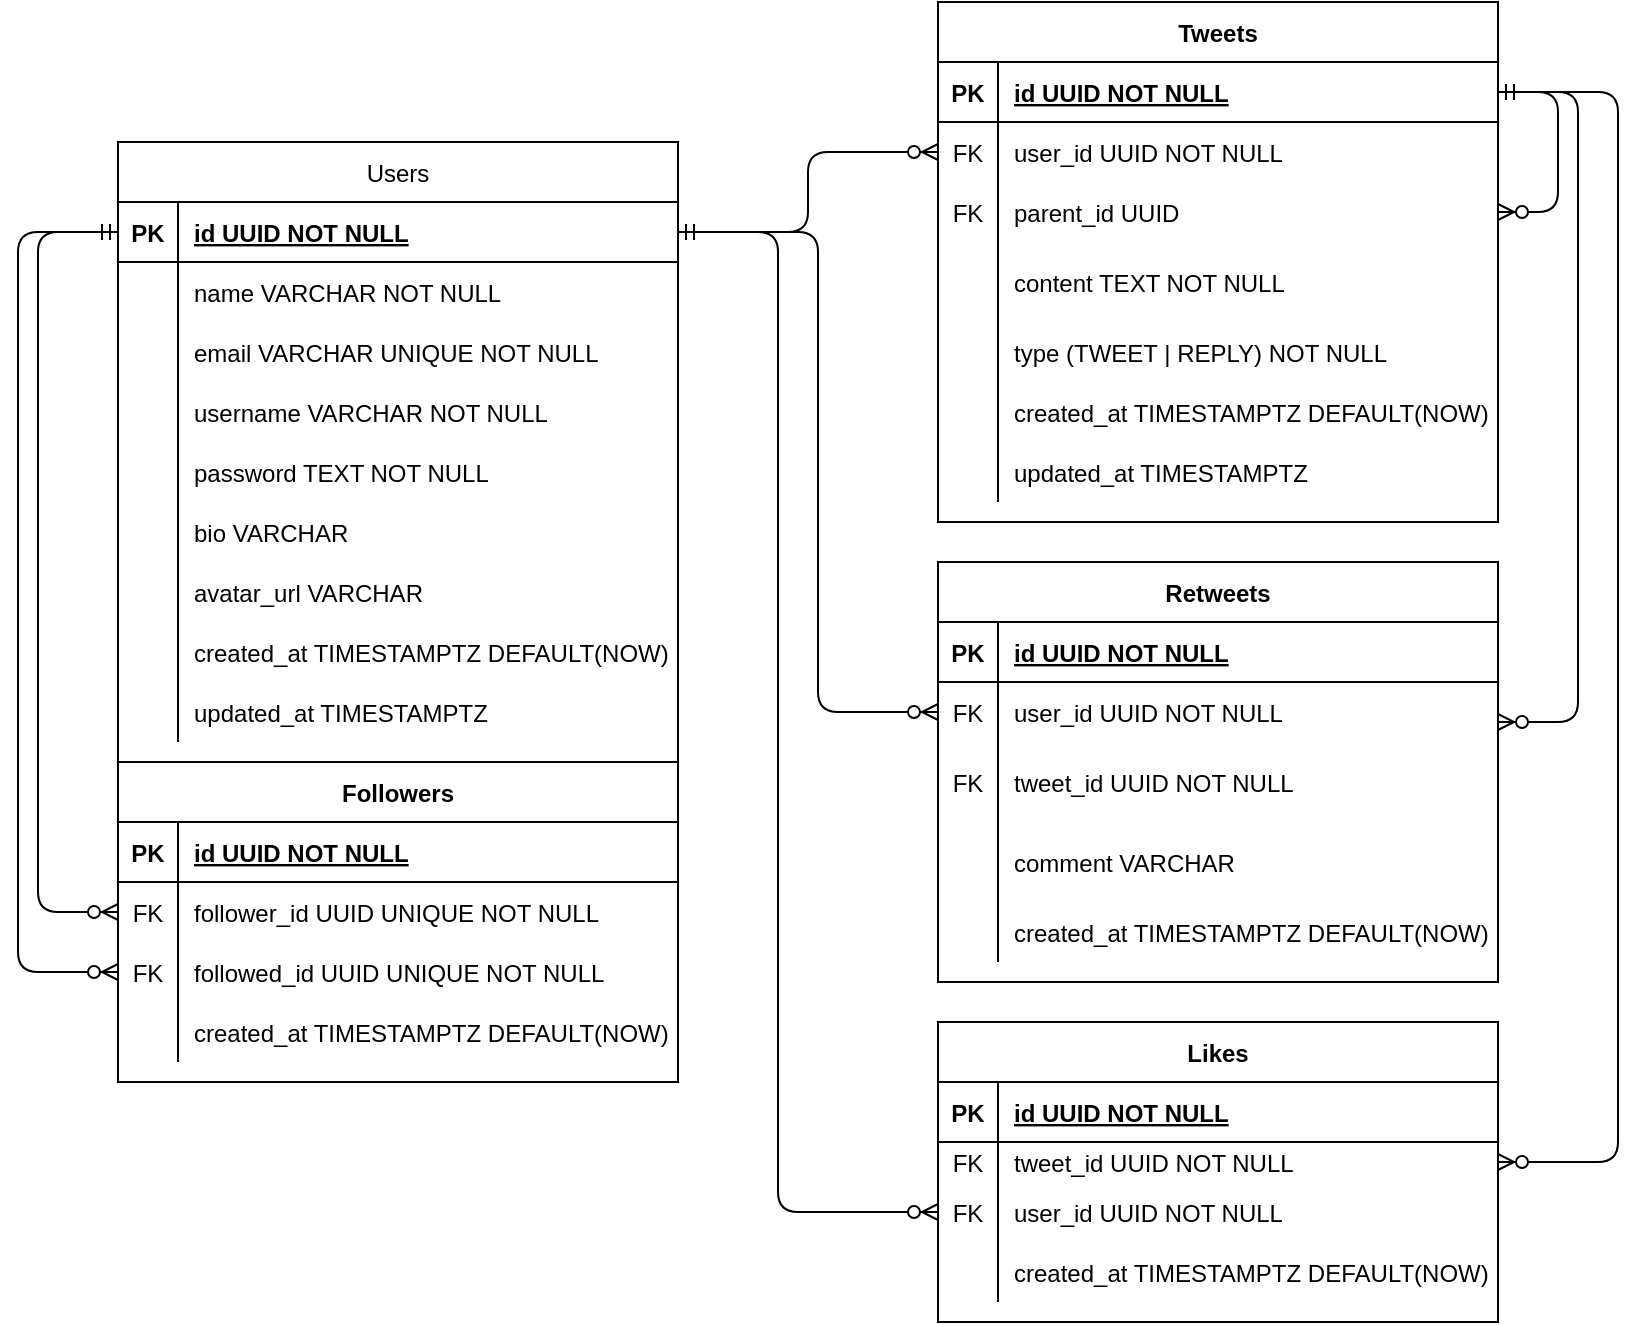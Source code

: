<mxfile>
    <diagram id="M7ocC-4R6Kufaanmz7by" name="Page-1">
        <mxGraphModel dx="366" dy="410" grid="1" gridSize="10" guides="1" tooltips="1" connect="1" arrows="1" fold="1" page="1" pageScale="1" pageWidth="850" pageHeight="1100" math="0" shadow="0">
            <root>
                <mxCell id="0"/>
                <mxCell id="1" parent="0"/>
                <mxCell id="2" value="Tweets" style="shape=table;startSize=30;container=1;collapsible=1;childLayout=tableLayout;fixedRows=1;rowLines=0;fontStyle=1;align=center;resizeLast=1;" parent="1" vertex="1">
                    <mxGeometry x="500" y="20" width="280" height="260" as="geometry"/>
                </mxCell>
                <mxCell id="3" value="" style="shape=partialRectangle;collapsible=0;dropTarget=0;pointerEvents=0;fillColor=none;points=[[0,0.5],[1,0.5]];portConstraint=eastwest;top=0;left=0;right=0;bottom=1;" parent="2" vertex="1">
                    <mxGeometry y="30" width="280" height="30" as="geometry"/>
                </mxCell>
                <mxCell id="4" value="PK" style="shape=partialRectangle;overflow=hidden;connectable=0;fillColor=none;top=0;left=0;bottom=0;right=0;fontStyle=1;" parent="3" vertex="1">
                    <mxGeometry width="30" height="30" as="geometry">
                        <mxRectangle width="30" height="30" as="alternateBounds"/>
                    </mxGeometry>
                </mxCell>
                <mxCell id="5" value="id UUID NOT NULL " style="shape=partialRectangle;overflow=hidden;connectable=0;fillColor=none;top=0;left=0;bottom=0;right=0;align=left;spacingLeft=6;fontStyle=5;" parent="3" vertex="1">
                    <mxGeometry x="30" width="250" height="30" as="geometry">
                        <mxRectangle width="250" height="30" as="alternateBounds"/>
                    </mxGeometry>
                </mxCell>
                <mxCell id="6" value="" style="shape=partialRectangle;collapsible=0;dropTarget=0;pointerEvents=0;fillColor=none;points=[[0,0.5],[1,0.5]];portConstraint=eastwest;top=0;left=0;right=0;bottom=0;" parent="2" vertex="1">
                    <mxGeometry y="60" width="280" height="30" as="geometry"/>
                </mxCell>
                <mxCell id="7" value="FK" style="shape=partialRectangle;overflow=hidden;connectable=0;fillColor=none;top=0;left=0;bottom=0;right=0;" parent="6" vertex="1">
                    <mxGeometry width="30" height="30" as="geometry">
                        <mxRectangle width="30" height="30" as="alternateBounds"/>
                    </mxGeometry>
                </mxCell>
                <mxCell id="8" value="user_id UUID NOT NULL" style="shape=partialRectangle;overflow=hidden;connectable=0;fillColor=none;top=0;left=0;bottom=0;right=0;align=left;spacingLeft=6;" parent="6" vertex="1">
                    <mxGeometry x="30" width="250" height="30" as="geometry">
                        <mxRectangle width="250" height="30" as="alternateBounds"/>
                    </mxGeometry>
                </mxCell>
                <mxCell id="141" style="shape=partialRectangle;collapsible=0;dropTarget=0;pointerEvents=0;fillColor=none;points=[[0,0.5],[1,0.5]];portConstraint=eastwest;top=0;left=0;right=0;bottom=0;" parent="2" vertex="1">
                    <mxGeometry y="90" width="280" height="30" as="geometry"/>
                </mxCell>
                <mxCell id="142" value="FK" style="shape=partialRectangle;overflow=hidden;connectable=0;fillColor=none;top=0;left=0;bottom=0;right=0;" parent="141" vertex="1">
                    <mxGeometry width="30" height="30" as="geometry">
                        <mxRectangle width="30" height="30" as="alternateBounds"/>
                    </mxGeometry>
                </mxCell>
                <mxCell id="143" value="parent_id UUID" style="shape=partialRectangle;overflow=hidden;connectable=0;fillColor=none;top=0;left=0;bottom=0;right=0;align=left;spacingLeft=6;" parent="141" vertex="1">
                    <mxGeometry x="30" width="250" height="30" as="geometry">
                        <mxRectangle width="250" height="30" as="alternateBounds"/>
                    </mxGeometry>
                </mxCell>
                <mxCell id="9" value="" style="shape=partialRectangle;collapsible=0;dropTarget=0;pointerEvents=0;fillColor=none;points=[[0,0.5],[1,0.5]];portConstraint=eastwest;top=0;left=0;right=0;bottom=0;" parent="2" vertex="1">
                    <mxGeometry y="120" width="280" height="40" as="geometry"/>
                </mxCell>
                <mxCell id="10" value="" style="shape=partialRectangle;overflow=hidden;connectable=0;fillColor=none;top=0;left=0;bottom=0;right=0;" parent="9" vertex="1">
                    <mxGeometry width="30" height="40" as="geometry">
                        <mxRectangle width="30" height="40" as="alternateBounds"/>
                    </mxGeometry>
                </mxCell>
                <mxCell id="11" value="content TEXT NOT NULL" style="shape=partialRectangle;overflow=hidden;connectable=0;fillColor=none;top=0;left=0;bottom=0;right=0;align=left;spacingLeft=6;" parent="9" vertex="1">
                    <mxGeometry x="30" width="250" height="40" as="geometry">
                        <mxRectangle width="250" height="40" as="alternateBounds"/>
                    </mxGeometry>
                </mxCell>
                <mxCell id="12" style="shape=partialRectangle;collapsible=0;dropTarget=0;pointerEvents=0;fillColor=none;points=[[0,0.5],[1,0.5]];portConstraint=eastwest;top=0;left=0;right=0;bottom=0;" parent="2" vertex="1">
                    <mxGeometry y="160" width="280" height="30" as="geometry"/>
                </mxCell>
                <mxCell id="13" style="shape=partialRectangle;overflow=hidden;connectable=0;fillColor=none;top=0;left=0;bottom=0;right=0;" parent="12" vertex="1">
                    <mxGeometry width="30" height="30" as="geometry">
                        <mxRectangle width="30" height="30" as="alternateBounds"/>
                    </mxGeometry>
                </mxCell>
                <mxCell id="14" value="type (TWEET | REPLY) NOT NULL" style="shape=partialRectangle;overflow=hidden;connectable=0;fillColor=none;top=0;left=0;bottom=0;right=0;align=left;spacingLeft=6;" parent="12" vertex="1">
                    <mxGeometry x="30" width="250" height="30" as="geometry">
                        <mxRectangle width="250" height="30" as="alternateBounds"/>
                    </mxGeometry>
                </mxCell>
                <mxCell id="15" style="shape=partialRectangle;collapsible=0;dropTarget=0;pointerEvents=0;fillColor=none;points=[[0,0.5],[1,0.5]];portConstraint=eastwest;top=0;left=0;right=0;bottom=0;" parent="2" vertex="1">
                    <mxGeometry y="190" width="280" height="30" as="geometry"/>
                </mxCell>
                <mxCell id="16" style="shape=partialRectangle;overflow=hidden;connectable=0;fillColor=none;top=0;left=0;bottom=0;right=0;" parent="15" vertex="1">
                    <mxGeometry width="30" height="30" as="geometry">
                        <mxRectangle width="30" height="30" as="alternateBounds"/>
                    </mxGeometry>
                </mxCell>
                <mxCell id="17" value="created_at TIMESTAMPTZ DEFAULT(NOW)" style="shape=partialRectangle;overflow=hidden;connectable=0;fillColor=none;top=0;left=0;bottom=0;right=0;align=left;spacingLeft=6;" parent="15" vertex="1">
                    <mxGeometry x="30" width="250" height="30" as="geometry">
                        <mxRectangle width="250" height="30" as="alternateBounds"/>
                    </mxGeometry>
                </mxCell>
                <mxCell id="117" style="shape=partialRectangle;collapsible=0;dropTarget=0;pointerEvents=0;fillColor=none;points=[[0,0.5],[1,0.5]];portConstraint=eastwest;top=0;left=0;right=0;bottom=0;" parent="2" vertex="1">
                    <mxGeometry y="220" width="280" height="30" as="geometry"/>
                </mxCell>
                <mxCell id="118" style="shape=partialRectangle;overflow=hidden;connectable=0;fillColor=none;top=0;left=0;bottom=0;right=0;" parent="117" vertex="1">
                    <mxGeometry width="30" height="30" as="geometry">
                        <mxRectangle width="30" height="30" as="alternateBounds"/>
                    </mxGeometry>
                </mxCell>
                <mxCell id="119" value="updated_at TIMESTAMPTZ" style="shape=partialRectangle;overflow=hidden;connectable=0;fillColor=none;top=0;left=0;bottom=0;right=0;align=left;spacingLeft=6;" parent="117" vertex="1">
                    <mxGeometry x="30" width="250" height="30" as="geometry">
                        <mxRectangle width="250" height="30" as="alternateBounds"/>
                    </mxGeometry>
                </mxCell>
                <mxCell id="144" value="" style="edgeStyle=elbowEdgeStyle;fontSize=12;html=1;endArrow=ERzeroToMany;startArrow=ERmandOne;rounded=1;startFill=0;" parent="2" source="3" target="141" edge="1">
                    <mxGeometry width="100" height="100" relative="1" as="geometry">
                        <mxPoint x="290" y="55" as="sourcePoint"/>
                        <mxPoint x="290" y="370" as="targetPoint"/>
                        <Array as="points">
                            <mxPoint x="310" y="80"/>
                        </Array>
                    </mxGeometry>
                </mxCell>
                <mxCell id="18" value="Followers" style="shape=table;startSize=30;container=1;collapsible=1;childLayout=tableLayout;fixedRows=1;rowLines=0;fontStyle=1;align=center;resizeLast=1;" parent="1" vertex="1">
                    <mxGeometry x="90" y="400" width="280" height="160" as="geometry"/>
                </mxCell>
                <mxCell id="19" value="" style="shape=partialRectangle;collapsible=0;dropTarget=0;pointerEvents=0;fillColor=none;points=[[0,0.5],[1,0.5]];portConstraint=eastwest;top=0;left=0;right=0;bottom=1;" parent="18" vertex="1">
                    <mxGeometry y="30" width="280" height="30" as="geometry"/>
                </mxCell>
                <mxCell id="20" value="PK" style="shape=partialRectangle;overflow=hidden;connectable=0;fillColor=none;top=0;left=0;bottom=0;right=0;fontStyle=1;" parent="19" vertex="1">
                    <mxGeometry width="30" height="30" as="geometry">
                        <mxRectangle width="30" height="30" as="alternateBounds"/>
                    </mxGeometry>
                </mxCell>
                <mxCell id="21" value="id UUID NOT NULL " style="shape=partialRectangle;overflow=hidden;connectable=0;fillColor=none;top=0;left=0;bottom=0;right=0;align=left;spacingLeft=6;fontStyle=5;" parent="19" vertex="1">
                    <mxGeometry x="30" width="250" height="30" as="geometry">
                        <mxRectangle width="250" height="30" as="alternateBounds"/>
                    </mxGeometry>
                </mxCell>
                <mxCell id="22" value="" style="shape=partialRectangle;collapsible=0;dropTarget=0;pointerEvents=0;fillColor=none;points=[[0,0.5],[1,0.5]];portConstraint=eastwest;top=0;left=0;right=0;bottom=0;" parent="18" vertex="1">
                    <mxGeometry y="60" width="280" height="30" as="geometry"/>
                </mxCell>
                <mxCell id="23" value="FK" style="shape=partialRectangle;overflow=hidden;connectable=0;fillColor=none;top=0;left=0;bottom=0;right=0;" parent="22" vertex="1">
                    <mxGeometry width="30" height="30" as="geometry">
                        <mxRectangle width="30" height="30" as="alternateBounds"/>
                    </mxGeometry>
                </mxCell>
                <mxCell id="24" value="follower_id UUID UNIQUE NOT NULL" style="shape=partialRectangle;overflow=hidden;connectable=0;fillColor=none;top=0;left=0;bottom=0;right=0;align=left;spacingLeft=6;" parent="22" vertex="1">
                    <mxGeometry x="30" width="250" height="30" as="geometry">
                        <mxRectangle width="250" height="30" as="alternateBounds"/>
                    </mxGeometry>
                </mxCell>
                <mxCell id="137" style="shape=partialRectangle;collapsible=0;dropTarget=0;pointerEvents=0;fillColor=none;points=[[0,0.5],[1,0.5]];portConstraint=eastwest;top=0;left=0;right=0;bottom=0;" parent="18" vertex="1">
                    <mxGeometry y="90" width="280" height="30" as="geometry"/>
                </mxCell>
                <mxCell id="138" value="FK" style="shape=partialRectangle;overflow=hidden;connectable=0;fillColor=none;top=0;left=0;bottom=0;right=0;" parent="137" vertex="1">
                    <mxGeometry width="30" height="30" as="geometry">
                        <mxRectangle width="30" height="30" as="alternateBounds"/>
                    </mxGeometry>
                </mxCell>
                <mxCell id="139" value="followed_id UUID UNIQUE NOT NULL" style="shape=partialRectangle;overflow=hidden;connectable=0;fillColor=none;top=0;left=0;bottom=0;right=0;align=left;spacingLeft=6;" parent="137" vertex="1">
                    <mxGeometry x="30" width="250" height="30" as="geometry">
                        <mxRectangle width="250" height="30" as="alternateBounds"/>
                    </mxGeometry>
                </mxCell>
                <mxCell id="28" style="shape=partialRectangle;collapsible=0;dropTarget=0;pointerEvents=0;fillColor=none;points=[[0,0.5],[1,0.5]];portConstraint=eastwest;top=0;left=0;right=0;bottom=0;" parent="18" vertex="1">
                    <mxGeometry y="120" width="280" height="30" as="geometry"/>
                </mxCell>
                <mxCell id="29" style="shape=partialRectangle;overflow=hidden;connectable=0;fillColor=none;top=0;left=0;bottom=0;right=0;" parent="28" vertex="1">
                    <mxGeometry width="30" height="30" as="geometry">
                        <mxRectangle width="30" height="30" as="alternateBounds"/>
                    </mxGeometry>
                </mxCell>
                <mxCell id="30" value="created_at TIMESTAMPTZ DEFAULT(NOW)" style="shape=partialRectangle;overflow=hidden;connectable=0;fillColor=none;top=0;left=0;bottom=0;right=0;align=left;spacingLeft=6;" parent="28" vertex="1">
                    <mxGeometry x="30" width="250" height="30" as="geometry">
                        <mxRectangle width="250" height="30" as="alternateBounds"/>
                    </mxGeometry>
                </mxCell>
                <mxCell id="31" value="Users" style="shape=table;startSize=30;container=1;collapsible=1;childLayout=tableLayout;fixedRows=1;rowLines=0;fontStyle=0;align=center;resizeLast=1;" parent="1" vertex="1">
                    <mxGeometry x="90" y="90" width="280" height="310" as="geometry"/>
                </mxCell>
                <mxCell id="32" value="" style="shape=partialRectangle;collapsible=0;dropTarget=0;pointerEvents=0;fillColor=none;points=[[0,0.5],[1,0.5]];portConstraint=eastwest;top=0;left=0;right=0;bottom=1;" parent="31" vertex="1">
                    <mxGeometry y="30" width="280" height="30" as="geometry"/>
                </mxCell>
                <mxCell id="33" value="PK" style="shape=partialRectangle;overflow=hidden;connectable=0;fillColor=none;top=0;left=0;bottom=0;right=0;fontStyle=1;" parent="32" vertex="1">
                    <mxGeometry width="30" height="30" as="geometry">
                        <mxRectangle width="30" height="30" as="alternateBounds"/>
                    </mxGeometry>
                </mxCell>
                <mxCell id="34" value="id UUID NOT NULL " style="shape=partialRectangle;overflow=hidden;connectable=0;fillColor=none;top=0;left=0;bottom=0;right=0;align=left;spacingLeft=6;fontStyle=5;" parent="32" vertex="1">
                    <mxGeometry x="30" width="250" height="30" as="geometry">
                        <mxRectangle width="250" height="30" as="alternateBounds"/>
                    </mxGeometry>
                </mxCell>
                <mxCell id="35" value="" style="shape=partialRectangle;collapsible=0;dropTarget=0;pointerEvents=0;fillColor=none;points=[[0,0.5],[1,0.5]];portConstraint=eastwest;top=0;left=0;right=0;bottom=0;" parent="31" vertex="1">
                    <mxGeometry y="60" width="280" height="30" as="geometry"/>
                </mxCell>
                <mxCell id="36" value="" style="shape=partialRectangle;overflow=hidden;connectable=0;fillColor=none;top=0;left=0;bottom=0;right=0;" parent="35" vertex="1">
                    <mxGeometry width="30" height="30" as="geometry">
                        <mxRectangle width="30" height="30" as="alternateBounds"/>
                    </mxGeometry>
                </mxCell>
                <mxCell id="37" value="name VARCHAR NOT NULL" style="shape=partialRectangle;overflow=hidden;connectable=0;fillColor=none;top=0;left=0;bottom=0;right=0;align=left;spacingLeft=6;" parent="35" vertex="1">
                    <mxGeometry x="30" width="250" height="30" as="geometry">
                        <mxRectangle width="250" height="30" as="alternateBounds"/>
                    </mxGeometry>
                </mxCell>
                <mxCell id="38" style="shape=partialRectangle;collapsible=0;dropTarget=0;pointerEvents=0;fillColor=none;points=[[0,0.5],[1,0.5]];portConstraint=eastwest;top=0;left=0;right=0;bottom=0;" parent="31" vertex="1">
                    <mxGeometry y="90" width="280" height="30" as="geometry"/>
                </mxCell>
                <mxCell id="39" style="shape=partialRectangle;overflow=hidden;connectable=0;fillColor=none;top=0;left=0;bottom=0;right=0;" parent="38" vertex="1">
                    <mxGeometry width="30" height="30" as="geometry">
                        <mxRectangle width="30" height="30" as="alternateBounds"/>
                    </mxGeometry>
                </mxCell>
                <mxCell id="40" value="email VARCHAR UNIQUE NOT NULL" style="shape=partialRectangle;overflow=hidden;connectable=0;fillColor=none;top=0;left=0;bottom=0;right=0;align=left;spacingLeft=6;" parent="38" vertex="1">
                    <mxGeometry x="30" width="250" height="30" as="geometry">
                        <mxRectangle width="250" height="30" as="alternateBounds"/>
                    </mxGeometry>
                </mxCell>
                <mxCell id="41" style="shape=partialRectangle;collapsible=0;dropTarget=0;pointerEvents=0;fillColor=none;points=[[0,0.5],[1,0.5]];portConstraint=eastwest;top=0;left=0;right=0;bottom=0;" parent="31" vertex="1">
                    <mxGeometry y="120" width="280" height="30" as="geometry"/>
                </mxCell>
                <mxCell id="42" style="shape=partialRectangle;overflow=hidden;connectable=0;fillColor=none;top=0;left=0;bottom=0;right=0;" parent="41" vertex="1">
                    <mxGeometry width="30" height="30" as="geometry">
                        <mxRectangle width="30" height="30" as="alternateBounds"/>
                    </mxGeometry>
                </mxCell>
                <mxCell id="43" value="username VARCHAR NOT NULL" style="shape=partialRectangle;overflow=hidden;connectable=0;fillColor=none;top=0;left=0;bottom=0;right=0;align=left;spacingLeft=6;" parent="41" vertex="1">
                    <mxGeometry x="30" width="250" height="30" as="geometry">
                        <mxRectangle width="250" height="30" as="alternateBounds"/>
                    </mxGeometry>
                </mxCell>
                <mxCell id="44" style="shape=partialRectangle;collapsible=0;dropTarget=0;pointerEvents=0;fillColor=none;points=[[0,0.5],[1,0.5]];portConstraint=eastwest;top=0;left=0;right=0;bottom=0;" parent="31" vertex="1">
                    <mxGeometry y="150" width="280" height="30" as="geometry"/>
                </mxCell>
                <mxCell id="45" style="shape=partialRectangle;overflow=hidden;connectable=0;fillColor=none;top=0;left=0;bottom=0;right=0;" parent="44" vertex="1">
                    <mxGeometry width="30" height="30" as="geometry">
                        <mxRectangle width="30" height="30" as="alternateBounds"/>
                    </mxGeometry>
                </mxCell>
                <mxCell id="46" value="password TEXT NOT NULL" style="shape=partialRectangle;overflow=hidden;connectable=0;fillColor=none;top=0;left=0;bottom=0;right=0;align=left;spacingLeft=6;" parent="44" vertex="1">
                    <mxGeometry x="30" width="250" height="30" as="geometry">
                        <mxRectangle width="250" height="30" as="alternateBounds"/>
                    </mxGeometry>
                </mxCell>
                <mxCell id="151" style="shape=partialRectangle;collapsible=0;dropTarget=0;pointerEvents=0;fillColor=none;points=[[0,0.5],[1,0.5]];portConstraint=eastwest;top=0;left=0;right=0;bottom=0;" vertex="1" parent="31">
                    <mxGeometry y="180" width="280" height="30" as="geometry"/>
                </mxCell>
                <mxCell id="152" style="shape=partialRectangle;overflow=hidden;connectable=0;fillColor=none;top=0;left=0;bottom=0;right=0;" vertex="1" parent="151">
                    <mxGeometry width="30" height="30" as="geometry">
                        <mxRectangle width="30" height="30" as="alternateBounds"/>
                    </mxGeometry>
                </mxCell>
                <mxCell id="153" value="bio VARCHAR" style="shape=partialRectangle;overflow=hidden;connectable=0;fillColor=none;top=0;left=0;bottom=0;right=0;align=left;spacingLeft=6;" vertex="1" parent="151">
                    <mxGeometry x="30" width="250" height="30" as="geometry">
                        <mxRectangle width="250" height="30" as="alternateBounds"/>
                    </mxGeometry>
                </mxCell>
                <mxCell id="148" style="shape=partialRectangle;collapsible=0;dropTarget=0;pointerEvents=0;fillColor=none;points=[[0,0.5],[1,0.5]];portConstraint=eastwest;top=0;left=0;right=0;bottom=0;" vertex="1" parent="31">
                    <mxGeometry y="210" width="280" height="30" as="geometry"/>
                </mxCell>
                <mxCell id="149" style="shape=partialRectangle;overflow=hidden;connectable=0;fillColor=none;top=0;left=0;bottom=0;right=0;" vertex="1" parent="148">
                    <mxGeometry width="30" height="30" as="geometry">
                        <mxRectangle width="30" height="30" as="alternateBounds"/>
                    </mxGeometry>
                </mxCell>
                <mxCell id="150" value="avatar_url VARCHAR" style="shape=partialRectangle;overflow=hidden;connectable=0;fillColor=none;top=0;left=0;bottom=0;right=0;align=left;spacingLeft=6;" vertex="1" parent="148">
                    <mxGeometry x="30" width="250" height="30" as="geometry">
                        <mxRectangle width="250" height="30" as="alternateBounds"/>
                    </mxGeometry>
                </mxCell>
                <mxCell id="47" style="shape=partialRectangle;collapsible=0;dropTarget=0;pointerEvents=0;fillColor=none;points=[[0,0.5],[1,0.5]];portConstraint=eastwest;top=0;left=0;right=0;bottom=0;" parent="31" vertex="1">
                    <mxGeometry y="240" width="280" height="30" as="geometry"/>
                </mxCell>
                <mxCell id="48" style="shape=partialRectangle;overflow=hidden;connectable=0;fillColor=none;top=0;left=0;bottom=0;right=0;" parent="47" vertex="1">
                    <mxGeometry width="30" height="30" as="geometry">
                        <mxRectangle width="30" height="30" as="alternateBounds"/>
                    </mxGeometry>
                </mxCell>
                <mxCell id="49" value="created_at TIMESTAMPTZ DEFAULT(NOW)" style="shape=partialRectangle;overflow=hidden;connectable=0;fillColor=none;top=0;left=0;bottom=0;right=0;align=left;spacingLeft=6;" parent="47" vertex="1">
                    <mxGeometry x="30" width="250" height="30" as="geometry">
                        <mxRectangle width="250" height="30" as="alternateBounds"/>
                    </mxGeometry>
                </mxCell>
                <mxCell id="108" style="shape=partialRectangle;collapsible=0;dropTarget=0;pointerEvents=0;fillColor=none;points=[[0,0.5],[1,0.5]];portConstraint=eastwest;top=0;left=0;right=0;bottom=0;" parent="31" vertex="1">
                    <mxGeometry y="270" width="280" height="30" as="geometry"/>
                </mxCell>
                <mxCell id="109" style="shape=partialRectangle;overflow=hidden;connectable=0;fillColor=none;top=0;left=0;bottom=0;right=0;" parent="108" vertex="1">
                    <mxGeometry width="30" height="30" as="geometry">
                        <mxRectangle width="30" height="30" as="alternateBounds"/>
                    </mxGeometry>
                </mxCell>
                <mxCell id="110" value="updated_at TIMESTAMPTZ" style="shape=partialRectangle;overflow=hidden;connectable=0;fillColor=none;top=0;left=0;bottom=0;right=0;align=left;spacingLeft=6;" parent="108" vertex="1">
                    <mxGeometry x="30" width="250" height="30" as="geometry">
                        <mxRectangle width="250" height="30" as="alternateBounds"/>
                    </mxGeometry>
                </mxCell>
                <mxCell id="50" value="Likes" style="shape=table;startSize=30;container=1;collapsible=1;childLayout=tableLayout;fixedRows=1;rowLines=0;fontStyle=1;align=center;resizeLast=1;" parent="1" vertex="1">
                    <mxGeometry x="500" y="530" width="280" height="150" as="geometry"/>
                </mxCell>
                <mxCell id="51" value="" style="shape=partialRectangle;collapsible=0;dropTarget=0;pointerEvents=0;fillColor=none;points=[[0,0.5],[1,0.5]];portConstraint=eastwest;top=0;left=0;right=0;bottom=1;" parent="50" vertex="1">
                    <mxGeometry y="30" width="280" height="30" as="geometry"/>
                </mxCell>
                <mxCell id="52" value="PK" style="shape=partialRectangle;overflow=hidden;connectable=0;fillColor=none;top=0;left=0;bottom=0;right=0;fontStyle=1;" parent="51" vertex="1">
                    <mxGeometry width="30" height="30" as="geometry">
                        <mxRectangle width="30" height="30" as="alternateBounds"/>
                    </mxGeometry>
                </mxCell>
                <mxCell id="53" value="id UUID NOT NULL " style="shape=partialRectangle;overflow=hidden;connectable=0;fillColor=none;top=0;left=0;bottom=0;right=0;align=left;spacingLeft=6;fontStyle=5;" parent="51" vertex="1">
                    <mxGeometry x="30" width="250" height="30" as="geometry">
                        <mxRectangle width="250" height="30" as="alternateBounds"/>
                    </mxGeometry>
                </mxCell>
                <mxCell id="54" value="" style="shape=partialRectangle;collapsible=0;dropTarget=0;pointerEvents=0;fillColor=none;points=[[0,0.5],[1,0.5]];portConstraint=eastwest;top=0;left=0;right=0;bottom=0;" parent="50" vertex="1">
                    <mxGeometry y="60" width="280" height="20" as="geometry"/>
                </mxCell>
                <mxCell id="55" value="FK" style="shape=partialRectangle;overflow=hidden;connectable=0;fillColor=none;top=0;left=0;bottom=0;right=0;" parent="54" vertex="1">
                    <mxGeometry width="30" height="20" as="geometry">
                        <mxRectangle width="30" height="20" as="alternateBounds"/>
                    </mxGeometry>
                </mxCell>
                <mxCell id="56" value="tweet_id UUID NOT NULL" style="shape=partialRectangle;overflow=hidden;connectable=0;fillColor=none;top=0;left=0;bottom=0;right=0;align=left;spacingLeft=6;" parent="54" vertex="1">
                    <mxGeometry x="30" width="250" height="20" as="geometry">
                        <mxRectangle width="250" height="20" as="alternateBounds"/>
                    </mxGeometry>
                </mxCell>
                <mxCell id="57" value="" style="shape=partialRectangle;collapsible=0;dropTarget=0;pointerEvents=0;fillColor=none;points=[[0,0.5],[1,0.5]];portConstraint=eastwest;top=0;left=0;right=0;bottom=0;" parent="50" vertex="1">
                    <mxGeometry y="80" width="280" height="30" as="geometry"/>
                </mxCell>
                <mxCell id="58" value="FK" style="shape=partialRectangle;overflow=hidden;connectable=0;fillColor=none;top=0;left=0;bottom=0;right=0;" parent="57" vertex="1">
                    <mxGeometry width="30" height="30" as="geometry">
                        <mxRectangle width="30" height="30" as="alternateBounds"/>
                    </mxGeometry>
                </mxCell>
                <mxCell id="59" value="user_id UUID NOT NULL" style="shape=partialRectangle;overflow=hidden;connectable=0;fillColor=none;top=0;left=0;bottom=0;right=0;align=left;spacingLeft=6;" parent="57" vertex="1">
                    <mxGeometry x="30" width="250" height="30" as="geometry">
                        <mxRectangle width="250" height="30" as="alternateBounds"/>
                    </mxGeometry>
                </mxCell>
                <mxCell id="60" style="shape=partialRectangle;collapsible=0;dropTarget=0;pointerEvents=0;fillColor=none;points=[[0,0.5],[1,0.5]];portConstraint=eastwest;top=0;left=0;right=0;bottom=0;" parent="50" vertex="1">
                    <mxGeometry y="110" width="280" height="30" as="geometry"/>
                </mxCell>
                <mxCell id="61" style="shape=partialRectangle;overflow=hidden;connectable=0;fillColor=none;top=0;left=0;bottom=0;right=0;" parent="60" vertex="1">
                    <mxGeometry width="30" height="30" as="geometry">
                        <mxRectangle width="30" height="30" as="alternateBounds"/>
                    </mxGeometry>
                </mxCell>
                <mxCell id="62" value="created_at TIMESTAMPTZ DEFAULT(NOW)" style="shape=partialRectangle;overflow=hidden;connectable=0;fillColor=none;top=0;left=0;bottom=0;right=0;align=left;spacingLeft=6;" parent="60" vertex="1">
                    <mxGeometry x="30" width="250" height="30" as="geometry">
                        <mxRectangle width="250" height="30" as="alternateBounds"/>
                    </mxGeometry>
                </mxCell>
                <mxCell id="79" value="" style="edgeStyle=elbowEdgeStyle;fontSize=12;html=1;endArrow=ERzeroToMany;endFill=1;startArrow=ERmandOne;rounded=1;startFill=0;" parent="1" source="32" target="22" edge="1">
                    <mxGeometry width="100" height="100" relative="1" as="geometry">
                        <mxPoint x="50" y="120" as="sourcePoint"/>
                        <mxPoint x="60" y="470" as="targetPoint"/>
                        <Array as="points">
                            <mxPoint x="50" y="300"/>
                            <mxPoint x="80" y="270"/>
                        </Array>
                    </mxGeometry>
                </mxCell>
                <mxCell id="81" value="" style="edgeStyle=elbowEdgeStyle;fontSize=12;html=1;endArrow=ERzeroToMany;startArrow=ERmandOne;rounded=1;" parent="1" source="3" target="54" edge="1">
                    <mxGeometry width="100" height="100" relative="1" as="geometry">
                        <mxPoint x="800" y="105" as="sourcePoint"/>
                        <mxPoint x="800" y="360" as="targetPoint"/>
                        <Array as="points">
                            <mxPoint x="840" y="230"/>
                        </Array>
                    </mxGeometry>
                </mxCell>
                <mxCell id="82" value="" style="edgeStyle=elbowEdgeStyle;fontSize=12;html=1;endArrow=ERzeroToMany;startArrow=ERmandOne;rounded=1;exitX=1;exitY=0.5;exitDx=0;exitDy=0;" parent="1" source="32" target="6" edge="1">
                    <mxGeometry width="100" height="100" relative="1" as="geometry">
                        <mxPoint x="350" y="115" as="sourcePoint"/>
                        <mxPoint x="500" y="60" as="targetPoint"/>
                    </mxGeometry>
                </mxCell>
                <mxCell id="83" value="" style="edgeStyle=elbowEdgeStyle;fontSize=12;html=1;endArrow=ERzeroToMany;startArrow=ERmandOne;rounded=1;exitX=1;exitY=0.5;exitDx=0;exitDy=0;" parent="1" source="32" target="125" edge="1">
                    <mxGeometry width="100" height="100" relative="1" as="geometry">
                        <mxPoint x="300" y="95" as="sourcePoint"/>
                        <mxPoint x="500" y="345" as="targetPoint"/>
                        <Array as="points">
                            <mxPoint x="440" y="250"/>
                        </Array>
                    </mxGeometry>
                </mxCell>
                <mxCell id="84" value="" style="edgeStyle=elbowEdgeStyle;fontSize=12;html=1;endArrow=ERzeroToMany;startArrow=ERmandOne;rounded=1;exitX=1;exitY=0.5;exitDx=0;exitDy=0;" parent="1" source="32" target="57" edge="1">
                    <mxGeometry width="100" height="100" relative="1" as="geometry">
                        <mxPoint x="300" y="95" as="sourcePoint"/>
                        <mxPoint x="460" y="315" as="targetPoint"/>
                        <Array as="points">
                            <mxPoint x="420" y="350"/>
                        </Array>
                    </mxGeometry>
                </mxCell>
                <mxCell id="106" value="" style="edgeStyle=elbowEdgeStyle;fontSize=12;html=1;endArrow=ERzeroToMany;startArrow=ERmandOne;rounded=1;startFill=0;" parent="1" source="3" edge="1">
                    <mxGeometry width="100" height="100" relative="1" as="geometry">
                        <mxPoint x="790" y="95" as="sourcePoint"/>
                        <mxPoint x="780" y="380" as="targetPoint"/>
                        <Array as="points">
                            <mxPoint x="820" y="230"/>
                        </Array>
                    </mxGeometry>
                </mxCell>
                <mxCell id="121" value="Retweets" style="shape=table;startSize=30;container=1;collapsible=1;childLayout=tableLayout;fixedRows=1;rowLines=0;fontStyle=1;align=center;resizeLast=1;" parent="1" vertex="1">
                    <mxGeometry x="500" y="300" width="280" height="210" as="geometry"/>
                </mxCell>
                <mxCell id="122" value="" style="shape=partialRectangle;collapsible=0;dropTarget=0;pointerEvents=0;fillColor=none;points=[[0,0.5],[1,0.5]];portConstraint=eastwest;top=0;left=0;right=0;bottom=1;" parent="121" vertex="1">
                    <mxGeometry y="30" width="280" height="30" as="geometry"/>
                </mxCell>
                <mxCell id="123" value="PK" style="shape=partialRectangle;overflow=hidden;connectable=0;fillColor=none;top=0;left=0;bottom=0;right=0;fontStyle=1;" parent="122" vertex="1">
                    <mxGeometry width="30" height="30" as="geometry">
                        <mxRectangle width="30" height="30" as="alternateBounds"/>
                    </mxGeometry>
                </mxCell>
                <mxCell id="124" value="id UUID NOT NULL " style="shape=partialRectangle;overflow=hidden;connectable=0;fillColor=none;top=0;left=0;bottom=0;right=0;align=left;spacingLeft=6;fontStyle=5;" parent="122" vertex="1">
                    <mxGeometry x="30" width="250" height="30" as="geometry">
                        <mxRectangle width="250" height="30" as="alternateBounds"/>
                    </mxGeometry>
                </mxCell>
                <mxCell id="125" value="" style="shape=partialRectangle;collapsible=0;dropTarget=0;pointerEvents=0;fillColor=none;points=[[0,0.5],[1,0.5]];portConstraint=eastwest;top=0;left=0;right=0;bottom=0;" parent="121" vertex="1">
                    <mxGeometry y="60" width="280" height="30" as="geometry"/>
                </mxCell>
                <mxCell id="126" value="FK" style="shape=partialRectangle;overflow=hidden;connectable=0;fillColor=none;top=0;left=0;bottom=0;right=0;" parent="125" vertex="1">
                    <mxGeometry width="30" height="30" as="geometry">
                        <mxRectangle width="30" height="30" as="alternateBounds"/>
                    </mxGeometry>
                </mxCell>
                <mxCell id="127" value="user_id UUID NOT NULL" style="shape=partialRectangle;overflow=hidden;connectable=0;fillColor=none;top=0;left=0;bottom=0;right=0;align=left;spacingLeft=6;" parent="125" vertex="1">
                    <mxGeometry x="30" width="250" height="30" as="geometry">
                        <mxRectangle width="250" height="30" as="alternateBounds"/>
                    </mxGeometry>
                </mxCell>
                <mxCell id="128" value="" style="shape=partialRectangle;collapsible=0;dropTarget=0;pointerEvents=0;fillColor=none;points=[[0,0.5],[1,0.5]];portConstraint=eastwest;top=0;left=0;right=0;bottom=0;" parent="121" vertex="1">
                    <mxGeometry y="90" width="280" height="40" as="geometry"/>
                </mxCell>
                <mxCell id="129" value="FK" style="shape=partialRectangle;overflow=hidden;connectable=0;fillColor=none;top=0;left=0;bottom=0;right=0;" parent="128" vertex="1">
                    <mxGeometry width="30" height="40" as="geometry">
                        <mxRectangle width="30" height="40" as="alternateBounds"/>
                    </mxGeometry>
                </mxCell>
                <mxCell id="130" value="tweet_id UUID NOT NULL" style="shape=partialRectangle;overflow=hidden;connectable=0;fillColor=none;top=0;left=0;bottom=0;right=0;align=left;spacingLeft=6;" parent="128" vertex="1">
                    <mxGeometry x="30" width="250" height="40" as="geometry">
                        <mxRectangle width="250" height="40" as="alternateBounds"/>
                    </mxGeometry>
                </mxCell>
                <mxCell id="145" style="shape=partialRectangle;collapsible=0;dropTarget=0;pointerEvents=0;fillColor=none;points=[[0,0.5],[1,0.5]];portConstraint=eastwest;top=0;left=0;right=0;bottom=0;" parent="121" vertex="1">
                    <mxGeometry y="130" width="280" height="40" as="geometry"/>
                </mxCell>
                <mxCell id="146" style="shape=partialRectangle;overflow=hidden;connectable=0;fillColor=none;top=0;left=0;bottom=0;right=0;" parent="145" vertex="1">
                    <mxGeometry width="30" height="40" as="geometry">
                        <mxRectangle width="30" height="40" as="alternateBounds"/>
                    </mxGeometry>
                </mxCell>
                <mxCell id="147" value="comment VARCHAR" style="shape=partialRectangle;overflow=hidden;connectable=0;fillColor=none;top=0;left=0;bottom=0;right=0;align=left;spacingLeft=6;" parent="145" vertex="1">
                    <mxGeometry x="30" width="250" height="40" as="geometry">
                        <mxRectangle width="250" height="40" as="alternateBounds"/>
                    </mxGeometry>
                </mxCell>
                <mxCell id="134" style="shape=partialRectangle;collapsible=0;dropTarget=0;pointerEvents=0;fillColor=none;points=[[0,0.5],[1,0.5]];portConstraint=eastwest;top=0;left=0;right=0;bottom=0;" parent="121" vertex="1">
                    <mxGeometry y="170" width="280" height="30" as="geometry"/>
                </mxCell>
                <mxCell id="135" style="shape=partialRectangle;overflow=hidden;connectable=0;fillColor=none;top=0;left=0;bottom=0;right=0;" parent="134" vertex="1">
                    <mxGeometry width="30" height="30" as="geometry">
                        <mxRectangle width="30" height="30" as="alternateBounds"/>
                    </mxGeometry>
                </mxCell>
                <mxCell id="136" value="created_at TIMESTAMPTZ DEFAULT(NOW)" style="shape=partialRectangle;overflow=hidden;connectable=0;fillColor=none;top=0;left=0;bottom=0;right=0;align=left;spacingLeft=6;" parent="134" vertex="1">
                    <mxGeometry x="30" width="250" height="30" as="geometry">
                        <mxRectangle width="250" height="30" as="alternateBounds"/>
                    </mxGeometry>
                </mxCell>
                <mxCell id="140" value="" style="edgeStyle=elbowEdgeStyle;fontSize=12;html=1;endArrow=ERzeroToMany;endFill=1;startArrow=ERmandOne;rounded=1;startFill=0;" parent="1" source="32" target="137" edge="1">
                    <mxGeometry width="100" height="100" relative="1" as="geometry">
                        <mxPoint x="100" y="145" as="sourcePoint"/>
                        <mxPoint x="100" y="485" as="targetPoint"/>
                        <Array as="points">
                            <mxPoint x="40" y="370"/>
                            <mxPoint x="90" y="280"/>
                        </Array>
                    </mxGeometry>
                </mxCell>
            </root>
        </mxGraphModel>
    </diagram>
</mxfile>